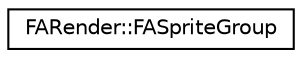 digraph G
{
  edge [fontname="Helvetica",fontsize="10",labelfontname="Helvetica",labelfontsize="10"];
  node [fontname="Helvetica",fontsize="10",shape=record];
  rankdir="LR";
  Node1 [label="FARender::FASpriteGroup",height=0.2,width=0.4,color="black", fillcolor="white", style="filled",URL="$class_f_a_render_1_1_f_a_sprite_group.html"];
}
